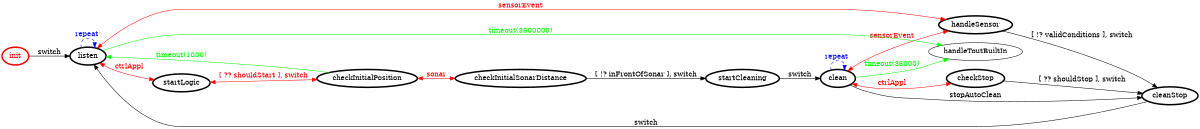 /*
*
* A GraphViz DOT FSM description 
* Please use a GraphViz visualizer (like http://www.webgraphviz.com)
*  
*/

digraph finite_state_machine {
	rankdir=LR
	size="8,5"
	
	init [ color = red ][ fontcolor = red ][ penwidth = 3 ]
	startLogic [ color = black ][ fontcolor = black ][ penwidth = 3 ]
	handleSensor [ color = black ][ fontcolor = black ][ penwidth = 3 ]
	checkInitialSonarDistance [ color = black ][ fontcolor = black ][ penwidth = 3 ]
	startCleaning [ color = black ][ fontcolor = black ][ penwidth = 3 ]
	checkStop [ color = black ][ fontcolor = black ][ penwidth = 3 ]
	clean [ color = black ][ fontcolor = black ][ penwidth = 3 ]
	cleanStop [ color = black ][ fontcolor = black ][ penwidth = 3 ]
	listen [ color = black ][ fontcolor = black ][ penwidth = 3 ]
	checkInitialPosition [ color = black ][ fontcolor = black ][ penwidth = 3 ]
	
	startLogic -> checkInitialPosition [ label = "[ ?? shouldStart ], switch" ][ color = red ][ fontcolor = red ][ dir = both ]
	clean -> clean [ label = "repeat "][ style = dashed ][ color = blue ][ fontcolor = blue ]
	clean -> handleToutBuiltIn [ label = "timeout(36000)" ][ color = green ][ fontcolor = green ]
	listen -> startLogic [ label = "ctrlAppl" ][ color = red ][ fontcolor = red ][ dir = both ]
	cleanStop -> listen [ label = "switch" ][ color = black ][ fontcolor = black ]
	checkInitialPosition -> checkInitialSonarDistance [ label = "sonar" ][ color = red ][ fontcolor = red ][ dir = both ]
	clean -> handleSensor [ label = "sensorEvent" ][ color = red ][ fontcolor = red ][ dir = both ]
	listen -> handleSensor [ label = "sensorEvent" ][ color = red ][ fontcolor = red ][ dir = both ]
	checkInitialPosition -> listen [ label = "timeout(1000)" ][ color = green ][ fontcolor = green ]
	startCleaning -> clean [ label = "switch" ][ color = black ][ fontcolor = black ]
	checkInitialSonarDistance -> startCleaning [ label = "[ !? inFrontOfSonar ], switch" ][ color = black ][ fontcolor = black ]
	listen -> handleToutBuiltIn [ label = "timeout(3600000)" ][ color = green ][ fontcolor = green ]
	listen -> listen [ label = "repeat "][ style = dashed ][ color = blue ][ fontcolor = blue ]
	clean -> cleanStop [ label = "stopAutoClean" ][ color = black ][ fontcolor = black ]
	clean -> checkStop [ label = "ctrlAppl" ][ color = red ][ fontcolor = red ][ dir = both ]
	init -> listen [ label = "switch" ][ color = black ][ fontcolor = black ]
	checkStop -> cleanStop [ label = "[ ?? shouldStop ], switch" ][ color = black ][ fontcolor = black ]
	handleSensor -> cleanStop [ label = "[ !? validConditions ], switch" ][ color = black ][ fontcolor = black ]
}
